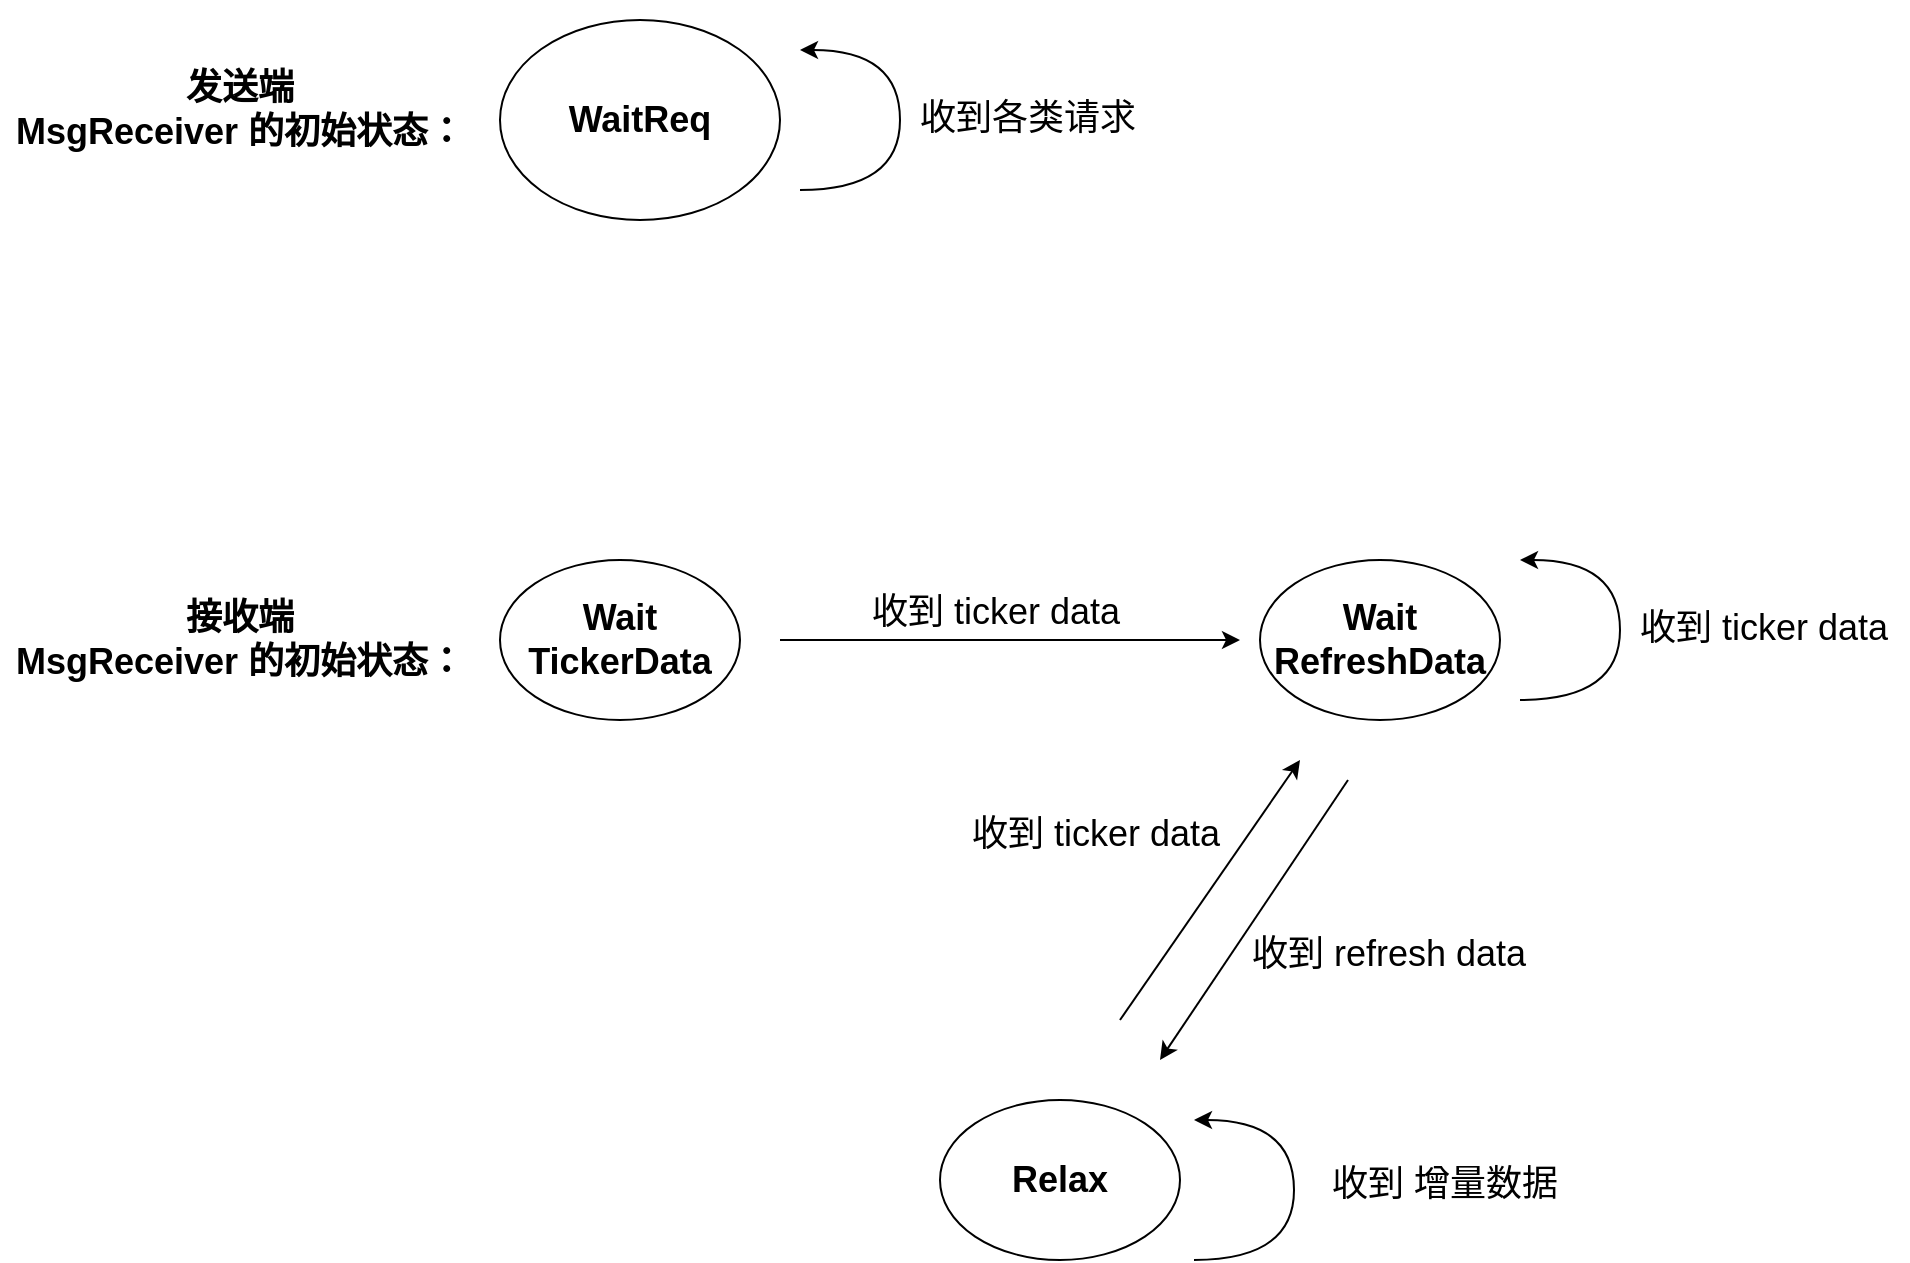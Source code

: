 <mxfile version="20.2.2" type="github">
  <diagram id="C5RBs43oDa-KdzZeNtuy" name="Page-1">
    <mxGraphModel dx="2062" dy="1098" grid="1" gridSize="10" guides="1" tooltips="1" connect="1" arrows="1" fold="1" page="1" pageScale="1" pageWidth="827" pageHeight="1169" math="0" shadow="0">
      <root>
        <mxCell id="WIyWlLk6GJQsqaUBKTNV-0" />
        <mxCell id="WIyWlLk6GJQsqaUBKTNV-1" parent="WIyWlLk6GJQsqaUBKTNV-0" />
        <mxCell id="RvOH7EZxIjrcq0N_DRn_-0" value="&lt;b&gt;&lt;font style=&quot;font-size: 18px;&quot;&gt;WaitReq&lt;/font&gt;&lt;/b&gt;" style="ellipse;whiteSpace=wrap;html=1;" parent="WIyWlLk6GJQsqaUBKTNV-1" vertex="1">
          <mxGeometry x="330" y="140" width="140" height="100" as="geometry" />
        </mxCell>
        <mxCell id="RvOH7EZxIjrcq0N_DRn_-1" value="&lt;b&gt;&lt;font style=&quot;font-size: 18px;&quot;&gt;Wait&lt;br&gt;TickerData&lt;/font&gt;&lt;/b&gt;" style="ellipse;whiteSpace=wrap;html=1;" parent="WIyWlLk6GJQsqaUBKTNV-1" vertex="1">
          <mxGeometry x="330" y="410" width="120" height="80" as="geometry" />
        </mxCell>
        <mxCell id="RvOH7EZxIjrcq0N_DRn_-2" value="&lt;b&gt;&lt;font style=&quot;font-size: 18px;&quot;&gt;Wait&lt;br&gt;RefreshData&lt;/font&gt;&lt;/b&gt;" style="ellipse;whiteSpace=wrap;html=1;" parent="WIyWlLk6GJQsqaUBKTNV-1" vertex="1">
          <mxGeometry x="710" y="410" width="120" height="80" as="geometry" />
        </mxCell>
        <mxCell id="RvOH7EZxIjrcq0N_DRn_-3" value="&lt;b&gt;&lt;font style=&quot;font-size: 18px;&quot;&gt;Relax&lt;/font&gt;&lt;/b&gt;" style="ellipse;whiteSpace=wrap;html=1;" parent="WIyWlLk6GJQsqaUBKTNV-1" vertex="1">
          <mxGeometry x="550" y="680" width="120" height="80" as="geometry" />
        </mxCell>
        <mxCell id="RvOH7EZxIjrcq0N_DRn_-4" value="" style="endArrow=classic;html=1;rounded=0;fontSize=18;" parent="WIyWlLk6GJQsqaUBKTNV-1" edge="1">
          <mxGeometry width="50" height="50" relative="1" as="geometry">
            <mxPoint x="470" y="450" as="sourcePoint" />
            <mxPoint x="700" y="450" as="targetPoint" />
          </mxGeometry>
        </mxCell>
        <mxCell id="RvOH7EZxIjrcq0N_DRn_-5" value="收到 ticker data" style="text;strokeColor=none;fillColor=none;align=left;verticalAlign=middle;spacingLeft=4;spacingRight=4;overflow=hidden;points=[[0,0.5],[1,0.5]];portConstraint=eastwest;rotatable=0;fontSize=18;" parent="WIyWlLk6GJQsqaUBKTNV-1" vertex="1">
          <mxGeometry x="510" y="419" width="140" height="30" as="geometry" />
        </mxCell>
        <mxCell id="RvOH7EZxIjrcq0N_DRn_-10" value="" style="endArrow=classic;html=1;rounded=0;fontSize=18;" parent="WIyWlLk6GJQsqaUBKTNV-1" edge="1">
          <mxGeometry width="50" height="50" relative="1" as="geometry">
            <mxPoint x="640" y="640" as="sourcePoint" />
            <mxPoint x="730" y="510" as="targetPoint" />
          </mxGeometry>
        </mxCell>
        <mxCell id="RvOH7EZxIjrcq0N_DRn_-11" value="收到 ticker data" style="text;strokeColor=none;fillColor=none;align=left;verticalAlign=middle;spacingLeft=4;spacingRight=4;overflow=hidden;points=[[0,0.5],[1,0.5]];portConstraint=eastwest;rotatable=0;fontSize=18;" parent="WIyWlLk6GJQsqaUBKTNV-1" vertex="1">
          <mxGeometry x="560" y="530" width="140" height="30" as="geometry" />
        </mxCell>
        <mxCell id="RvOH7EZxIjrcq0N_DRn_-12" value="" style="endArrow=classic;html=1;rounded=0;fontSize=18;" parent="WIyWlLk6GJQsqaUBKTNV-1" edge="1">
          <mxGeometry width="50" height="50" relative="1" as="geometry">
            <mxPoint x="754" y="520" as="sourcePoint" />
            <mxPoint x="660" y="660" as="targetPoint" />
          </mxGeometry>
        </mxCell>
        <mxCell id="RvOH7EZxIjrcq0N_DRn_-13" value="收到 refresh data" style="text;strokeColor=none;fillColor=none;align=left;verticalAlign=middle;spacingLeft=4;spacingRight=4;overflow=hidden;points=[[0,0.5],[1,0.5]];portConstraint=eastwest;rotatable=0;fontSize=18;" parent="WIyWlLk6GJQsqaUBKTNV-1" vertex="1">
          <mxGeometry x="700" y="590" width="220" height="30" as="geometry" />
        </mxCell>
        <mxCell id="RvOH7EZxIjrcq0N_DRn_-14" value="" style="curved=1;endArrow=classic;html=1;rounded=0;fontSize=18;" parent="WIyWlLk6GJQsqaUBKTNV-1" edge="1">
          <mxGeometry width="50" height="50" relative="1" as="geometry">
            <mxPoint x="840" y="480" as="sourcePoint" />
            <mxPoint x="840" y="410" as="targetPoint" />
            <Array as="points">
              <mxPoint x="890" y="480" />
              <mxPoint x="890" y="410" />
            </Array>
          </mxGeometry>
        </mxCell>
        <mxCell id="RvOH7EZxIjrcq0N_DRn_-15" value="收到 ticker data" style="text;strokeColor=none;fillColor=none;align=left;verticalAlign=middle;spacingLeft=4;spacingRight=4;overflow=hidden;points=[[0,0.5],[1,0.5]];portConstraint=eastwest;rotatable=0;fontSize=18;" parent="WIyWlLk6GJQsqaUBKTNV-1" vertex="1">
          <mxGeometry x="894" y="427" width="140" height="30" as="geometry" />
        </mxCell>
        <mxCell id="RvOH7EZxIjrcq0N_DRn_-16" value="" style="curved=1;endArrow=classic;html=1;rounded=0;fontSize=18;" parent="WIyWlLk6GJQsqaUBKTNV-1" edge="1">
          <mxGeometry width="50" height="50" relative="1" as="geometry">
            <mxPoint x="480" y="225" as="sourcePoint" />
            <mxPoint x="480" y="155" as="targetPoint" />
            <Array as="points">
              <mxPoint x="530" y="225" />
              <mxPoint x="530" y="155" />
            </Array>
          </mxGeometry>
        </mxCell>
        <mxCell id="RvOH7EZxIjrcq0N_DRn_-17" value="收到各类请求" style="text;strokeColor=none;fillColor=none;align=left;verticalAlign=middle;spacingLeft=4;spacingRight=4;overflow=hidden;points=[[0,0.5],[1,0.5]];portConstraint=eastwest;rotatable=0;fontSize=18;" parent="WIyWlLk6GJQsqaUBKTNV-1" vertex="1">
          <mxGeometry x="534" y="172" width="276" height="30" as="geometry" />
        </mxCell>
        <mxCell id="dXgrdsHbQNj4BxizVKDg-0" value="&lt;b&gt;发送端&lt;br&gt;MsgReceiver 的初始状态：&lt;/b&gt;" style="text;html=1;strokeColor=none;fillColor=none;align=center;verticalAlign=middle;whiteSpace=wrap;rounded=0;fontSize=18;" parent="WIyWlLk6GJQsqaUBKTNV-1" vertex="1">
          <mxGeometry x="80" y="130" width="240" height="110" as="geometry" />
        </mxCell>
        <mxCell id="dXgrdsHbQNj4BxizVKDg-1" value="&lt;b&gt;接收端&lt;br&gt;MsgReceiver 的初始状态：&lt;/b&gt;" style="text;html=1;strokeColor=none;fillColor=none;align=center;verticalAlign=middle;whiteSpace=wrap;rounded=0;fontSize=18;" parent="WIyWlLk6GJQsqaUBKTNV-1" vertex="1">
          <mxGeometry x="80" y="395" width="240" height="110" as="geometry" />
        </mxCell>
        <mxCell id="dXgrdsHbQNj4BxizVKDg-2" value="" style="curved=1;endArrow=classic;html=1;rounded=0;fontSize=18;" parent="WIyWlLk6GJQsqaUBKTNV-1" edge="1">
          <mxGeometry width="50" height="50" relative="1" as="geometry">
            <mxPoint x="677" y="760" as="sourcePoint" />
            <mxPoint x="677" y="690" as="targetPoint" />
            <Array as="points">
              <mxPoint x="727" y="760" />
              <mxPoint x="727" y="690" />
            </Array>
          </mxGeometry>
        </mxCell>
        <mxCell id="dXgrdsHbQNj4BxizVKDg-3" value="收到 增量数据" style="text;strokeColor=none;fillColor=none;align=left;verticalAlign=middle;spacingLeft=4;spacingRight=4;overflow=hidden;points=[[0,0.5],[1,0.5]];portConstraint=eastwest;rotatable=0;fontSize=18;" parent="WIyWlLk6GJQsqaUBKTNV-1" vertex="1">
          <mxGeometry x="740" y="705" width="140" height="30" as="geometry" />
        </mxCell>
      </root>
    </mxGraphModel>
  </diagram>
</mxfile>
